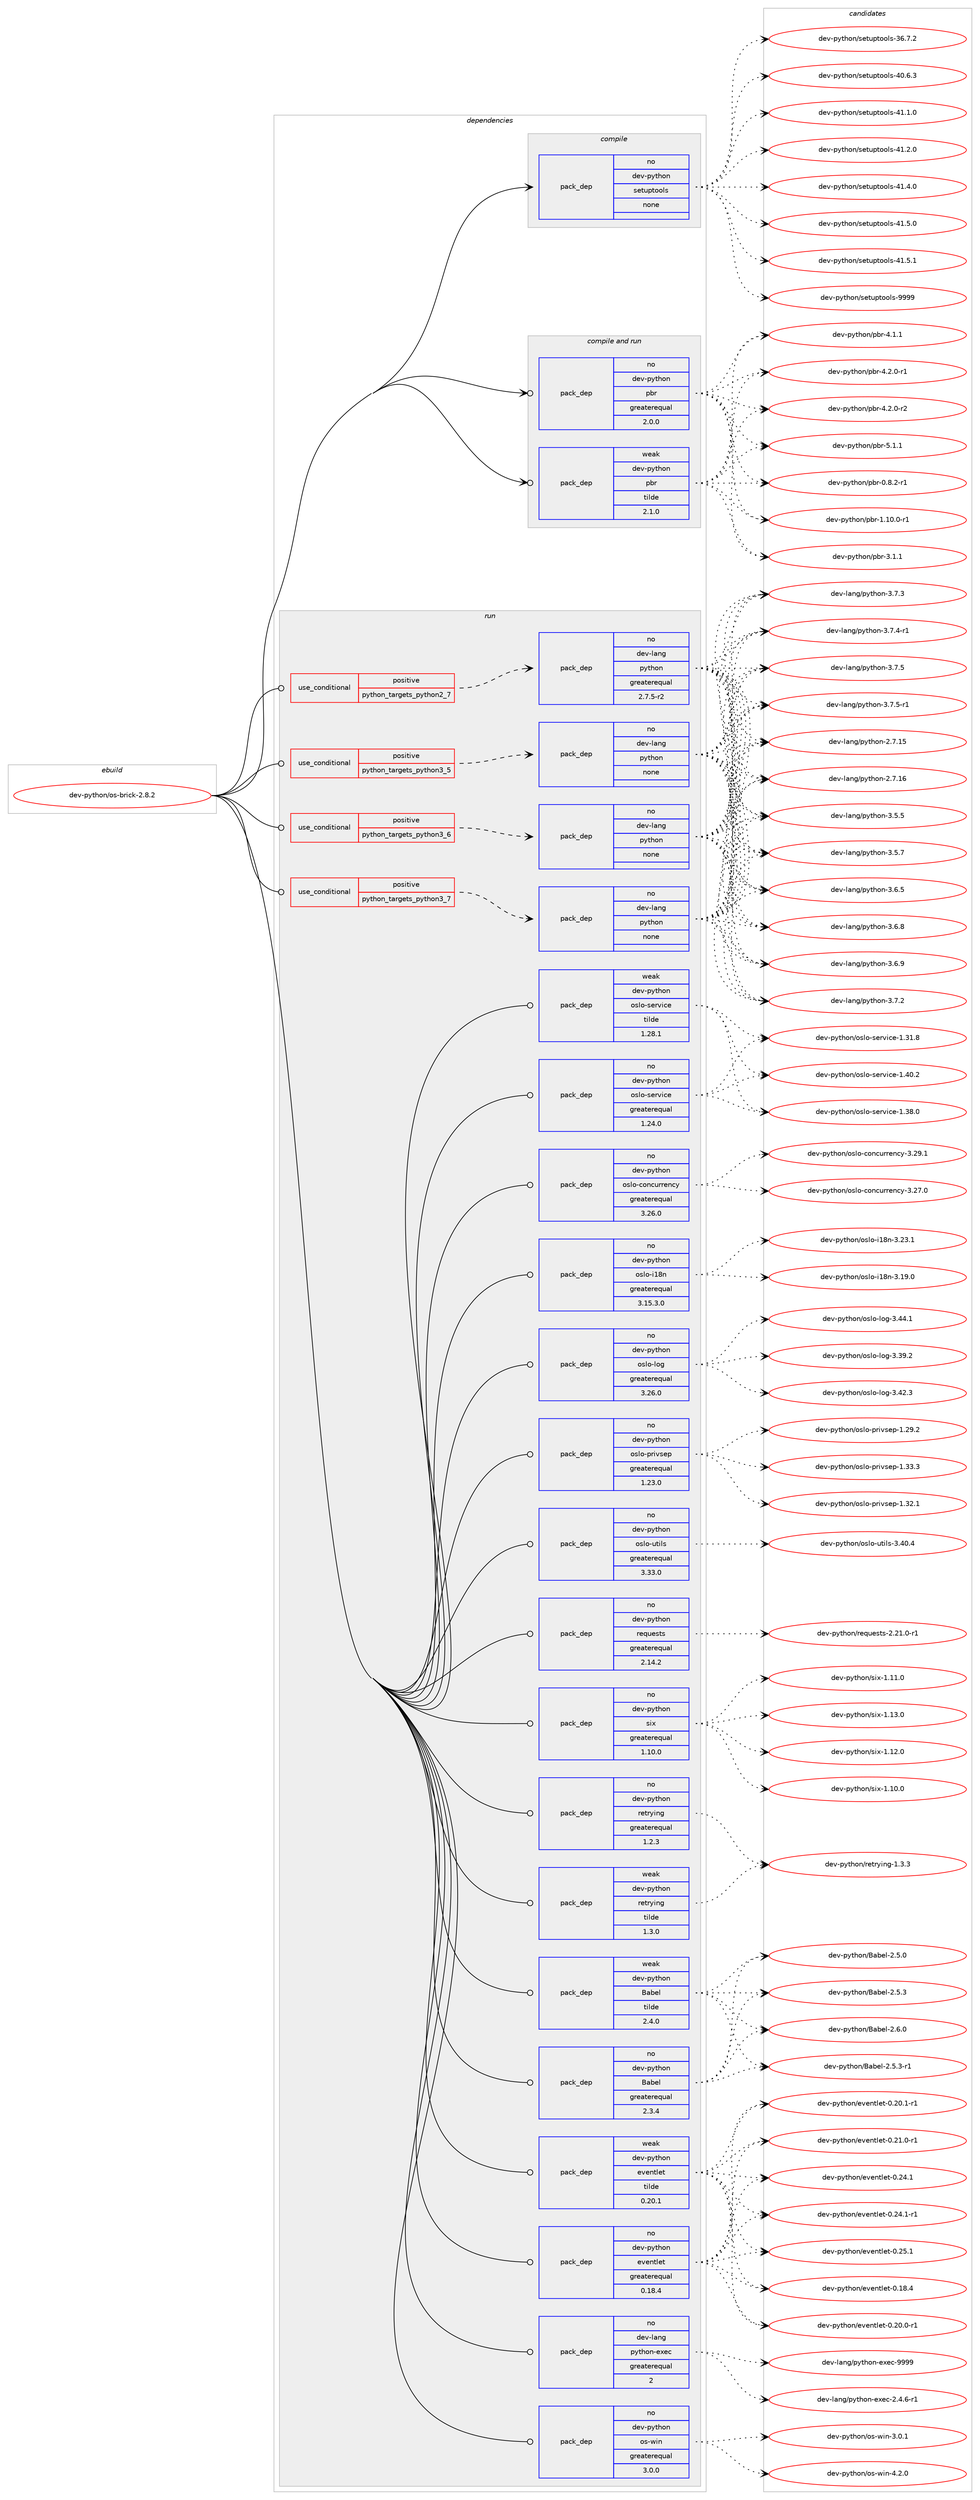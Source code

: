 digraph prolog {

# *************
# Graph options
# *************

newrank=true;
concentrate=true;
compound=true;
graph [rankdir=LR,fontname=Helvetica,fontsize=10,ranksep=1.5];#, ranksep=2.5, nodesep=0.2];
edge  [arrowhead=vee];
node  [fontname=Helvetica,fontsize=10];

# **********
# The ebuild
# **********

subgraph cluster_leftcol {
color=gray;
rank=same;
label=<<i>ebuild</i>>;
id [label="dev-python/os-brick-2.8.2", color=red, width=4, href="../dev-python/os-brick-2.8.2.svg"];
}

# ****************
# The dependencies
# ****************

subgraph cluster_midcol {
color=gray;
label=<<i>dependencies</i>>;
subgraph cluster_compile {
fillcolor="#eeeeee";
style=filled;
label=<<i>compile</i>>;
subgraph pack462717 {
dependency618141 [label=<<TABLE BORDER="0" CELLBORDER="1" CELLSPACING="0" CELLPADDING="4" WIDTH="220"><TR><TD ROWSPAN="6" CELLPADDING="30">pack_dep</TD></TR><TR><TD WIDTH="110">no</TD></TR><TR><TD>dev-python</TD></TR><TR><TD>setuptools</TD></TR><TR><TD>none</TD></TR><TR><TD></TD></TR></TABLE>>, shape=none, color=blue];
}
id:e -> dependency618141:w [weight=20,style="solid",arrowhead="vee"];
}
subgraph cluster_compileandrun {
fillcolor="#eeeeee";
style=filled;
label=<<i>compile and run</i>>;
subgraph pack462718 {
dependency618142 [label=<<TABLE BORDER="0" CELLBORDER="1" CELLSPACING="0" CELLPADDING="4" WIDTH="220"><TR><TD ROWSPAN="6" CELLPADDING="30">pack_dep</TD></TR><TR><TD WIDTH="110">no</TD></TR><TR><TD>dev-python</TD></TR><TR><TD>pbr</TD></TR><TR><TD>greaterequal</TD></TR><TR><TD>2.0.0</TD></TR></TABLE>>, shape=none, color=blue];
}
id:e -> dependency618142:w [weight=20,style="solid",arrowhead="odotvee"];
subgraph pack462719 {
dependency618143 [label=<<TABLE BORDER="0" CELLBORDER="1" CELLSPACING="0" CELLPADDING="4" WIDTH="220"><TR><TD ROWSPAN="6" CELLPADDING="30">pack_dep</TD></TR><TR><TD WIDTH="110">weak</TD></TR><TR><TD>dev-python</TD></TR><TR><TD>pbr</TD></TR><TR><TD>tilde</TD></TR><TR><TD>2.1.0</TD></TR></TABLE>>, shape=none, color=blue];
}
id:e -> dependency618143:w [weight=20,style="solid",arrowhead="odotvee"];
}
subgraph cluster_run {
fillcolor="#eeeeee";
style=filled;
label=<<i>run</i>>;
subgraph cond143616 {
dependency618144 [label=<<TABLE BORDER="0" CELLBORDER="1" CELLSPACING="0" CELLPADDING="4"><TR><TD ROWSPAN="3" CELLPADDING="10">use_conditional</TD></TR><TR><TD>positive</TD></TR><TR><TD>python_targets_python2_7</TD></TR></TABLE>>, shape=none, color=red];
subgraph pack462720 {
dependency618145 [label=<<TABLE BORDER="0" CELLBORDER="1" CELLSPACING="0" CELLPADDING="4" WIDTH="220"><TR><TD ROWSPAN="6" CELLPADDING="30">pack_dep</TD></TR><TR><TD WIDTH="110">no</TD></TR><TR><TD>dev-lang</TD></TR><TR><TD>python</TD></TR><TR><TD>greaterequal</TD></TR><TR><TD>2.7.5-r2</TD></TR></TABLE>>, shape=none, color=blue];
}
dependency618144:e -> dependency618145:w [weight=20,style="dashed",arrowhead="vee"];
}
id:e -> dependency618144:w [weight=20,style="solid",arrowhead="odot"];
subgraph cond143617 {
dependency618146 [label=<<TABLE BORDER="0" CELLBORDER="1" CELLSPACING="0" CELLPADDING="4"><TR><TD ROWSPAN="3" CELLPADDING="10">use_conditional</TD></TR><TR><TD>positive</TD></TR><TR><TD>python_targets_python3_5</TD></TR></TABLE>>, shape=none, color=red];
subgraph pack462721 {
dependency618147 [label=<<TABLE BORDER="0" CELLBORDER="1" CELLSPACING="0" CELLPADDING="4" WIDTH="220"><TR><TD ROWSPAN="6" CELLPADDING="30">pack_dep</TD></TR><TR><TD WIDTH="110">no</TD></TR><TR><TD>dev-lang</TD></TR><TR><TD>python</TD></TR><TR><TD>none</TD></TR><TR><TD></TD></TR></TABLE>>, shape=none, color=blue];
}
dependency618146:e -> dependency618147:w [weight=20,style="dashed",arrowhead="vee"];
}
id:e -> dependency618146:w [weight=20,style="solid",arrowhead="odot"];
subgraph cond143618 {
dependency618148 [label=<<TABLE BORDER="0" CELLBORDER="1" CELLSPACING="0" CELLPADDING="4"><TR><TD ROWSPAN="3" CELLPADDING="10">use_conditional</TD></TR><TR><TD>positive</TD></TR><TR><TD>python_targets_python3_6</TD></TR></TABLE>>, shape=none, color=red];
subgraph pack462722 {
dependency618149 [label=<<TABLE BORDER="0" CELLBORDER="1" CELLSPACING="0" CELLPADDING="4" WIDTH="220"><TR><TD ROWSPAN="6" CELLPADDING="30">pack_dep</TD></TR><TR><TD WIDTH="110">no</TD></TR><TR><TD>dev-lang</TD></TR><TR><TD>python</TD></TR><TR><TD>none</TD></TR><TR><TD></TD></TR></TABLE>>, shape=none, color=blue];
}
dependency618148:e -> dependency618149:w [weight=20,style="dashed",arrowhead="vee"];
}
id:e -> dependency618148:w [weight=20,style="solid",arrowhead="odot"];
subgraph cond143619 {
dependency618150 [label=<<TABLE BORDER="0" CELLBORDER="1" CELLSPACING="0" CELLPADDING="4"><TR><TD ROWSPAN="3" CELLPADDING="10">use_conditional</TD></TR><TR><TD>positive</TD></TR><TR><TD>python_targets_python3_7</TD></TR></TABLE>>, shape=none, color=red];
subgraph pack462723 {
dependency618151 [label=<<TABLE BORDER="0" CELLBORDER="1" CELLSPACING="0" CELLPADDING="4" WIDTH="220"><TR><TD ROWSPAN="6" CELLPADDING="30">pack_dep</TD></TR><TR><TD WIDTH="110">no</TD></TR><TR><TD>dev-lang</TD></TR><TR><TD>python</TD></TR><TR><TD>none</TD></TR><TR><TD></TD></TR></TABLE>>, shape=none, color=blue];
}
dependency618150:e -> dependency618151:w [weight=20,style="dashed",arrowhead="vee"];
}
id:e -> dependency618150:w [weight=20,style="solid",arrowhead="odot"];
subgraph pack462724 {
dependency618152 [label=<<TABLE BORDER="0" CELLBORDER="1" CELLSPACING="0" CELLPADDING="4" WIDTH="220"><TR><TD ROWSPAN="6" CELLPADDING="30">pack_dep</TD></TR><TR><TD WIDTH="110">no</TD></TR><TR><TD>dev-lang</TD></TR><TR><TD>python-exec</TD></TR><TR><TD>greaterequal</TD></TR><TR><TD>2</TD></TR></TABLE>>, shape=none, color=blue];
}
id:e -> dependency618152:w [weight=20,style="solid",arrowhead="odot"];
subgraph pack462725 {
dependency618153 [label=<<TABLE BORDER="0" CELLBORDER="1" CELLSPACING="0" CELLPADDING="4" WIDTH="220"><TR><TD ROWSPAN="6" CELLPADDING="30">pack_dep</TD></TR><TR><TD WIDTH="110">no</TD></TR><TR><TD>dev-python</TD></TR><TR><TD>Babel</TD></TR><TR><TD>greaterequal</TD></TR><TR><TD>2.3.4</TD></TR></TABLE>>, shape=none, color=blue];
}
id:e -> dependency618153:w [weight=20,style="solid",arrowhead="odot"];
subgraph pack462726 {
dependency618154 [label=<<TABLE BORDER="0" CELLBORDER="1" CELLSPACING="0" CELLPADDING="4" WIDTH="220"><TR><TD ROWSPAN="6" CELLPADDING="30">pack_dep</TD></TR><TR><TD WIDTH="110">no</TD></TR><TR><TD>dev-python</TD></TR><TR><TD>eventlet</TD></TR><TR><TD>greaterequal</TD></TR><TR><TD>0.18.4</TD></TR></TABLE>>, shape=none, color=blue];
}
id:e -> dependency618154:w [weight=20,style="solid",arrowhead="odot"];
subgraph pack462727 {
dependency618155 [label=<<TABLE BORDER="0" CELLBORDER="1" CELLSPACING="0" CELLPADDING="4" WIDTH="220"><TR><TD ROWSPAN="6" CELLPADDING="30">pack_dep</TD></TR><TR><TD WIDTH="110">no</TD></TR><TR><TD>dev-python</TD></TR><TR><TD>os-win</TD></TR><TR><TD>greaterequal</TD></TR><TR><TD>3.0.0</TD></TR></TABLE>>, shape=none, color=blue];
}
id:e -> dependency618155:w [weight=20,style="solid",arrowhead="odot"];
subgraph pack462728 {
dependency618156 [label=<<TABLE BORDER="0" CELLBORDER="1" CELLSPACING="0" CELLPADDING="4" WIDTH="220"><TR><TD ROWSPAN="6" CELLPADDING="30">pack_dep</TD></TR><TR><TD WIDTH="110">no</TD></TR><TR><TD>dev-python</TD></TR><TR><TD>oslo-concurrency</TD></TR><TR><TD>greaterequal</TD></TR><TR><TD>3.26.0</TD></TR></TABLE>>, shape=none, color=blue];
}
id:e -> dependency618156:w [weight=20,style="solid",arrowhead="odot"];
subgraph pack462729 {
dependency618157 [label=<<TABLE BORDER="0" CELLBORDER="1" CELLSPACING="0" CELLPADDING="4" WIDTH="220"><TR><TD ROWSPAN="6" CELLPADDING="30">pack_dep</TD></TR><TR><TD WIDTH="110">no</TD></TR><TR><TD>dev-python</TD></TR><TR><TD>oslo-i18n</TD></TR><TR><TD>greaterequal</TD></TR><TR><TD>3.15.3.0</TD></TR></TABLE>>, shape=none, color=blue];
}
id:e -> dependency618157:w [weight=20,style="solid",arrowhead="odot"];
subgraph pack462730 {
dependency618158 [label=<<TABLE BORDER="0" CELLBORDER="1" CELLSPACING="0" CELLPADDING="4" WIDTH="220"><TR><TD ROWSPAN="6" CELLPADDING="30">pack_dep</TD></TR><TR><TD WIDTH="110">no</TD></TR><TR><TD>dev-python</TD></TR><TR><TD>oslo-log</TD></TR><TR><TD>greaterequal</TD></TR><TR><TD>3.26.0</TD></TR></TABLE>>, shape=none, color=blue];
}
id:e -> dependency618158:w [weight=20,style="solid",arrowhead="odot"];
subgraph pack462731 {
dependency618159 [label=<<TABLE BORDER="0" CELLBORDER="1" CELLSPACING="0" CELLPADDING="4" WIDTH="220"><TR><TD ROWSPAN="6" CELLPADDING="30">pack_dep</TD></TR><TR><TD WIDTH="110">no</TD></TR><TR><TD>dev-python</TD></TR><TR><TD>oslo-privsep</TD></TR><TR><TD>greaterequal</TD></TR><TR><TD>1.23.0</TD></TR></TABLE>>, shape=none, color=blue];
}
id:e -> dependency618159:w [weight=20,style="solid",arrowhead="odot"];
subgraph pack462732 {
dependency618160 [label=<<TABLE BORDER="0" CELLBORDER="1" CELLSPACING="0" CELLPADDING="4" WIDTH="220"><TR><TD ROWSPAN="6" CELLPADDING="30">pack_dep</TD></TR><TR><TD WIDTH="110">no</TD></TR><TR><TD>dev-python</TD></TR><TR><TD>oslo-service</TD></TR><TR><TD>greaterequal</TD></TR><TR><TD>1.24.0</TD></TR></TABLE>>, shape=none, color=blue];
}
id:e -> dependency618160:w [weight=20,style="solid",arrowhead="odot"];
subgraph pack462733 {
dependency618161 [label=<<TABLE BORDER="0" CELLBORDER="1" CELLSPACING="0" CELLPADDING="4" WIDTH="220"><TR><TD ROWSPAN="6" CELLPADDING="30">pack_dep</TD></TR><TR><TD WIDTH="110">no</TD></TR><TR><TD>dev-python</TD></TR><TR><TD>oslo-utils</TD></TR><TR><TD>greaterequal</TD></TR><TR><TD>3.33.0</TD></TR></TABLE>>, shape=none, color=blue];
}
id:e -> dependency618161:w [weight=20,style="solid",arrowhead="odot"];
subgraph pack462734 {
dependency618162 [label=<<TABLE BORDER="0" CELLBORDER="1" CELLSPACING="0" CELLPADDING="4" WIDTH="220"><TR><TD ROWSPAN="6" CELLPADDING="30">pack_dep</TD></TR><TR><TD WIDTH="110">no</TD></TR><TR><TD>dev-python</TD></TR><TR><TD>requests</TD></TR><TR><TD>greaterequal</TD></TR><TR><TD>2.14.2</TD></TR></TABLE>>, shape=none, color=blue];
}
id:e -> dependency618162:w [weight=20,style="solid",arrowhead="odot"];
subgraph pack462735 {
dependency618163 [label=<<TABLE BORDER="0" CELLBORDER="1" CELLSPACING="0" CELLPADDING="4" WIDTH="220"><TR><TD ROWSPAN="6" CELLPADDING="30">pack_dep</TD></TR><TR><TD WIDTH="110">no</TD></TR><TR><TD>dev-python</TD></TR><TR><TD>retrying</TD></TR><TR><TD>greaterequal</TD></TR><TR><TD>1.2.3</TD></TR></TABLE>>, shape=none, color=blue];
}
id:e -> dependency618163:w [weight=20,style="solid",arrowhead="odot"];
subgraph pack462736 {
dependency618164 [label=<<TABLE BORDER="0" CELLBORDER="1" CELLSPACING="0" CELLPADDING="4" WIDTH="220"><TR><TD ROWSPAN="6" CELLPADDING="30">pack_dep</TD></TR><TR><TD WIDTH="110">no</TD></TR><TR><TD>dev-python</TD></TR><TR><TD>six</TD></TR><TR><TD>greaterequal</TD></TR><TR><TD>1.10.0</TD></TR></TABLE>>, shape=none, color=blue];
}
id:e -> dependency618164:w [weight=20,style="solid",arrowhead="odot"];
subgraph pack462737 {
dependency618165 [label=<<TABLE BORDER="0" CELLBORDER="1" CELLSPACING="0" CELLPADDING="4" WIDTH="220"><TR><TD ROWSPAN="6" CELLPADDING="30">pack_dep</TD></TR><TR><TD WIDTH="110">weak</TD></TR><TR><TD>dev-python</TD></TR><TR><TD>Babel</TD></TR><TR><TD>tilde</TD></TR><TR><TD>2.4.0</TD></TR></TABLE>>, shape=none, color=blue];
}
id:e -> dependency618165:w [weight=20,style="solid",arrowhead="odot"];
subgraph pack462738 {
dependency618166 [label=<<TABLE BORDER="0" CELLBORDER="1" CELLSPACING="0" CELLPADDING="4" WIDTH="220"><TR><TD ROWSPAN="6" CELLPADDING="30">pack_dep</TD></TR><TR><TD WIDTH="110">weak</TD></TR><TR><TD>dev-python</TD></TR><TR><TD>eventlet</TD></TR><TR><TD>tilde</TD></TR><TR><TD>0.20.1</TD></TR></TABLE>>, shape=none, color=blue];
}
id:e -> dependency618166:w [weight=20,style="solid",arrowhead="odot"];
subgraph pack462739 {
dependency618167 [label=<<TABLE BORDER="0" CELLBORDER="1" CELLSPACING="0" CELLPADDING="4" WIDTH="220"><TR><TD ROWSPAN="6" CELLPADDING="30">pack_dep</TD></TR><TR><TD WIDTH="110">weak</TD></TR><TR><TD>dev-python</TD></TR><TR><TD>oslo-service</TD></TR><TR><TD>tilde</TD></TR><TR><TD>1.28.1</TD></TR></TABLE>>, shape=none, color=blue];
}
id:e -> dependency618167:w [weight=20,style="solid",arrowhead="odot"];
subgraph pack462740 {
dependency618168 [label=<<TABLE BORDER="0" CELLBORDER="1" CELLSPACING="0" CELLPADDING="4" WIDTH="220"><TR><TD ROWSPAN="6" CELLPADDING="30">pack_dep</TD></TR><TR><TD WIDTH="110">weak</TD></TR><TR><TD>dev-python</TD></TR><TR><TD>retrying</TD></TR><TR><TD>tilde</TD></TR><TR><TD>1.3.0</TD></TR></TABLE>>, shape=none, color=blue];
}
id:e -> dependency618168:w [weight=20,style="solid",arrowhead="odot"];
}
}

# **************
# The candidates
# **************

subgraph cluster_choices {
rank=same;
color=gray;
label=<<i>candidates</i>>;

subgraph choice462717 {
color=black;
nodesep=1;
choice100101118451121211161041111104711510111611711211611111110811545515446554650 [label="dev-python/setuptools-36.7.2", color=red, width=4,href="../dev-python/setuptools-36.7.2.svg"];
choice100101118451121211161041111104711510111611711211611111110811545524846544651 [label="dev-python/setuptools-40.6.3", color=red, width=4,href="../dev-python/setuptools-40.6.3.svg"];
choice100101118451121211161041111104711510111611711211611111110811545524946494648 [label="dev-python/setuptools-41.1.0", color=red, width=4,href="../dev-python/setuptools-41.1.0.svg"];
choice100101118451121211161041111104711510111611711211611111110811545524946504648 [label="dev-python/setuptools-41.2.0", color=red, width=4,href="../dev-python/setuptools-41.2.0.svg"];
choice100101118451121211161041111104711510111611711211611111110811545524946524648 [label="dev-python/setuptools-41.4.0", color=red, width=4,href="../dev-python/setuptools-41.4.0.svg"];
choice100101118451121211161041111104711510111611711211611111110811545524946534648 [label="dev-python/setuptools-41.5.0", color=red, width=4,href="../dev-python/setuptools-41.5.0.svg"];
choice100101118451121211161041111104711510111611711211611111110811545524946534649 [label="dev-python/setuptools-41.5.1", color=red, width=4,href="../dev-python/setuptools-41.5.1.svg"];
choice10010111845112121116104111110471151011161171121161111111081154557575757 [label="dev-python/setuptools-9999", color=red, width=4,href="../dev-python/setuptools-9999.svg"];
dependency618141:e -> choice100101118451121211161041111104711510111611711211611111110811545515446554650:w [style=dotted,weight="100"];
dependency618141:e -> choice100101118451121211161041111104711510111611711211611111110811545524846544651:w [style=dotted,weight="100"];
dependency618141:e -> choice100101118451121211161041111104711510111611711211611111110811545524946494648:w [style=dotted,weight="100"];
dependency618141:e -> choice100101118451121211161041111104711510111611711211611111110811545524946504648:w [style=dotted,weight="100"];
dependency618141:e -> choice100101118451121211161041111104711510111611711211611111110811545524946524648:w [style=dotted,weight="100"];
dependency618141:e -> choice100101118451121211161041111104711510111611711211611111110811545524946534648:w [style=dotted,weight="100"];
dependency618141:e -> choice100101118451121211161041111104711510111611711211611111110811545524946534649:w [style=dotted,weight="100"];
dependency618141:e -> choice10010111845112121116104111110471151011161171121161111111081154557575757:w [style=dotted,weight="100"];
}
subgraph choice462718 {
color=black;
nodesep=1;
choice1001011184511212111610411111047112981144548465646504511449 [label="dev-python/pbr-0.8.2-r1", color=red, width=4,href="../dev-python/pbr-0.8.2-r1.svg"];
choice100101118451121211161041111104711298114454946494846484511449 [label="dev-python/pbr-1.10.0-r1", color=red, width=4,href="../dev-python/pbr-1.10.0-r1.svg"];
choice100101118451121211161041111104711298114455146494649 [label="dev-python/pbr-3.1.1", color=red, width=4,href="../dev-python/pbr-3.1.1.svg"];
choice100101118451121211161041111104711298114455246494649 [label="dev-python/pbr-4.1.1", color=red, width=4,href="../dev-python/pbr-4.1.1.svg"];
choice1001011184511212111610411111047112981144552465046484511449 [label="dev-python/pbr-4.2.0-r1", color=red, width=4,href="../dev-python/pbr-4.2.0-r1.svg"];
choice1001011184511212111610411111047112981144552465046484511450 [label="dev-python/pbr-4.2.0-r2", color=red, width=4,href="../dev-python/pbr-4.2.0-r2.svg"];
choice100101118451121211161041111104711298114455346494649 [label="dev-python/pbr-5.1.1", color=red, width=4,href="../dev-python/pbr-5.1.1.svg"];
dependency618142:e -> choice1001011184511212111610411111047112981144548465646504511449:w [style=dotted,weight="100"];
dependency618142:e -> choice100101118451121211161041111104711298114454946494846484511449:w [style=dotted,weight="100"];
dependency618142:e -> choice100101118451121211161041111104711298114455146494649:w [style=dotted,weight="100"];
dependency618142:e -> choice100101118451121211161041111104711298114455246494649:w [style=dotted,weight="100"];
dependency618142:e -> choice1001011184511212111610411111047112981144552465046484511449:w [style=dotted,weight="100"];
dependency618142:e -> choice1001011184511212111610411111047112981144552465046484511450:w [style=dotted,weight="100"];
dependency618142:e -> choice100101118451121211161041111104711298114455346494649:w [style=dotted,weight="100"];
}
subgraph choice462719 {
color=black;
nodesep=1;
choice1001011184511212111610411111047112981144548465646504511449 [label="dev-python/pbr-0.8.2-r1", color=red, width=4,href="../dev-python/pbr-0.8.2-r1.svg"];
choice100101118451121211161041111104711298114454946494846484511449 [label="dev-python/pbr-1.10.0-r1", color=red, width=4,href="../dev-python/pbr-1.10.0-r1.svg"];
choice100101118451121211161041111104711298114455146494649 [label="dev-python/pbr-3.1.1", color=red, width=4,href="../dev-python/pbr-3.1.1.svg"];
choice100101118451121211161041111104711298114455246494649 [label="dev-python/pbr-4.1.1", color=red, width=4,href="../dev-python/pbr-4.1.1.svg"];
choice1001011184511212111610411111047112981144552465046484511449 [label="dev-python/pbr-4.2.0-r1", color=red, width=4,href="../dev-python/pbr-4.2.0-r1.svg"];
choice1001011184511212111610411111047112981144552465046484511450 [label="dev-python/pbr-4.2.0-r2", color=red, width=4,href="../dev-python/pbr-4.2.0-r2.svg"];
choice100101118451121211161041111104711298114455346494649 [label="dev-python/pbr-5.1.1", color=red, width=4,href="../dev-python/pbr-5.1.1.svg"];
dependency618143:e -> choice1001011184511212111610411111047112981144548465646504511449:w [style=dotted,weight="100"];
dependency618143:e -> choice100101118451121211161041111104711298114454946494846484511449:w [style=dotted,weight="100"];
dependency618143:e -> choice100101118451121211161041111104711298114455146494649:w [style=dotted,weight="100"];
dependency618143:e -> choice100101118451121211161041111104711298114455246494649:w [style=dotted,weight="100"];
dependency618143:e -> choice1001011184511212111610411111047112981144552465046484511449:w [style=dotted,weight="100"];
dependency618143:e -> choice1001011184511212111610411111047112981144552465046484511450:w [style=dotted,weight="100"];
dependency618143:e -> choice100101118451121211161041111104711298114455346494649:w [style=dotted,weight="100"];
}
subgraph choice462720 {
color=black;
nodesep=1;
choice10010111845108971101034711212111610411111045504655464953 [label="dev-lang/python-2.7.15", color=red, width=4,href="../dev-lang/python-2.7.15.svg"];
choice10010111845108971101034711212111610411111045504655464954 [label="dev-lang/python-2.7.16", color=red, width=4,href="../dev-lang/python-2.7.16.svg"];
choice100101118451089711010347112121116104111110455146534653 [label="dev-lang/python-3.5.5", color=red, width=4,href="../dev-lang/python-3.5.5.svg"];
choice100101118451089711010347112121116104111110455146534655 [label="dev-lang/python-3.5.7", color=red, width=4,href="../dev-lang/python-3.5.7.svg"];
choice100101118451089711010347112121116104111110455146544653 [label="dev-lang/python-3.6.5", color=red, width=4,href="../dev-lang/python-3.6.5.svg"];
choice100101118451089711010347112121116104111110455146544656 [label="dev-lang/python-3.6.8", color=red, width=4,href="../dev-lang/python-3.6.8.svg"];
choice100101118451089711010347112121116104111110455146544657 [label="dev-lang/python-3.6.9", color=red, width=4,href="../dev-lang/python-3.6.9.svg"];
choice100101118451089711010347112121116104111110455146554650 [label="dev-lang/python-3.7.2", color=red, width=4,href="../dev-lang/python-3.7.2.svg"];
choice100101118451089711010347112121116104111110455146554651 [label="dev-lang/python-3.7.3", color=red, width=4,href="../dev-lang/python-3.7.3.svg"];
choice1001011184510897110103471121211161041111104551465546524511449 [label="dev-lang/python-3.7.4-r1", color=red, width=4,href="../dev-lang/python-3.7.4-r1.svg"];
choice100101118451089711010347112121116104111110455146554653 [label="dev-lang/python-3.7.5", color=red, width=4,href="../dev-lang/python-3.7.5.svg"];
choice1001011184510897110103471121211161041111104551465546534511449 [label="dev-lang/python-3.7.5-r1", color=red, width=4,href="../dev-lang/python-3.7.5-r1.svg"];
dependency618145:e -> choice10010111845108971101034711212111610411111045504655464953:w [style=dotted,weight="100"];
dependency618145:e -> choice10010111845108971101034711212111610411111045504655464954:w [style=dotted,weight="100"];
dependency618145:e -> choice100101118451089711010347112121116104111110455146534653:w [style=dotted,weight="100"];
dependency618145:e -> choice100101118451089711010347112121116104111110455146534655:w [style=dotted,weight="100"];
dependency618145:e -> choice100101118451089711010347112121116104111110455146544653:w [style=dotted,weight="100"];
dependency618145:e -> choice100101118451089711010347112121116104111110455146544656:w [style=dotted,weight="100"];
dependency618145:e -> choice100101118451089711010347112121116104111110455146544657:w [style=dotted,weight="100"];
dependency618145:e -> choice100101118451089711010347112121116104111110455146554650:w [style=dotted,weight="100"];
dependency618145:e -> choice100101118451089711010347112121116104111110455146554651:w [style=dotted,weight="100"];
dependency618145:e -> choice1001011184510897110103471121211161041111104551465546524511449:w [style=dotted,weight="100"];
dependency618145:e -> choice100101118451089711010347112121116104111110455146554653:w [style=dotted,weight="100"];
dependency618145:e -> choice1001011184510897110103471121211161041111104551465546534511449:w [style=dotted,weight="100"];
}
subgraph choice462721 {
color=black;
nodesep=1;
choice10010111845108971101034711212111610411111045504655464953 [label="dev-lang/python-2.7.15", color=red, width=4,href="../dev-lang/python-2.7.15.svg"];
choice10010111845108971101034711212111610411111045504655464954 [label="dev-lang/python-2.7.16", color=red, width=4,href="../dev-lang/python-2.7.16.svg"];
choice100101118451089711010347112121116104111110455146534653 [label="dev-lang/python-3.5.5", color=red, width=4,href="../dev-lang/python-3.5.5.svg"];
choice100101118451089711010347112121116104111110455146534655 [label="dev-lang/python-3.5.7", color=red, width=4,href="../dev-lang/python-3.5.7.svg"];
choice100101118451089711010347112121116104111110455146544653 [label="dev-lang/python-3.6.5", color=red, width=4,href="../dev-lang/python-3.6.5.svg"];
choice100101118451089711010347112121116104111110455146544656 [label="dev-lang/python-3.6.8", color=red, width=4,href="../dev-lang/python-3.6.8.svg"];
choice100101118451089711010347112121116104111110455146544657 [label="dev-lang/python-3.6.9", color=red, width=4,href="../dev-lang/python-3.6.9.svg"];
choice100101118451089711010347112121116104111110455146554650 [label="dev-lang/python-3.7.2", color=red, width=4,href="../dev-lang/python-3.7.2.svg"];
choice100101118451089711010347112121116104111110455146554651 [label="dev-lang/python-3.7.3", color=red, width=4,href="../dev-lang/python-3.7.3.svg"];
choice1001011184510897110103471121211161041111104551465546524511449 [label="dev-lang/python-3.7.4-r1", color=red, width=4,href="../dev-lang/python-3.7.4-r1.svg"];
choice100101118451089711010347112121116104111110455146554653 [label="dev-lang/python-3.7.5", color=red, width=4,href="../dev-lang/python-3.7.5.svg"];
choice1001011184510897110103471121211161041111104551465546534511449 [label="dev-lang/python-3.7.5-r1", color=red, width=4,href="../dev-lang/python-3.7.5-r1.svg"];
dependency618147:e -> choice10010111845108971101034711212111610411111045504655464953:w [style=dotted,weight="100"];
dependency618147:e -> choice10010111845108971101034711212111610411111045504655464954:w [style=dotted,weight="100"];
dependency618147:e -> choice100101118451089711010347112121116104111110455146534653:w [style=dotted,weight="100"];
dependency618147:e -> choice100101118451089711010347112121116104111110455146534655:w [style=dotted,weight="100"];
dependency618147:e -> choice100101118451089711010347112121116104111110455146544653:w [style=dotted,weight="100"];
dependency618147:e -> choice100101118451089711010347112121116104111110455146544656:w [style=dotted,weight="100"];
dependency618147:e -> choice100101118451089711010347112121116104111110455146544657:w [style=dotted,weight="100"];
dependency618147:e -> choice100101118451089711010347112121116104111110455146554650:w [style=dotted,weight="100"];
dependency618147:e -> choice100101118451089711010347112121116104111110455146554651:w [style=dotted,weight="100"];
dependency618147:e -> choice1001011184510897110103471121211161041111104551465546524511449:w [style=dotted,weight="100"];
dependency618147:e -> choice100101118451089711010347112121116104111110455146554653:w [style=dotted,weight="100"];
dependency618147:e -> choice1001011184510897110103471121211161041111104551465546534511449:w [style=dotted,weight="100"];
}
subgraph choice462722 {
color=black;
nodesep=1;
choice10010111845108971101034711212111610411111045504655464953 [label="dev-lang/python-2.7.15", color=red, width=4,href="../dev-lang/python-2.7.15.svg"];
choice10010111845108971101034711212111610411111045504655464954 [label="dev-lang/python-2.7.16", color=red, width=4,href="../dev-lang/python-2.7.16.svg"];
choice100101118451089711010347112121116104111110455146534653 [label="dev-lang/python-3.5.5", color=red, width=4,href="../dev-lang/python-3.5.5.svg"];
choice100101118451089711010347112121116104111110455146534655 [label="dev-lang/python-3.5.7", color=red, width=4,href="../dev-lang/python-3.5.7.svg"];
choice100101118451089711010347112121116104111110455146544653 [label="dev-lang/python-3.6.5", color=red, width=4,href="../dev-lang/python-3.6.5.svg"];
choice100101118451089711010347112121116104111110455146544656 [label="dev-lang/python-3.6.8", color=red, width=4,href="../dev-lang/python-3.6.8.svg"];
choice100101118451089711010347112121116104111110455146544657 [label="dev-lang/python-3.6.9", color=red, width=4,href="../dev-lang/python-3.6.9.svg"];
choice100101118451089711010347112121116104111110455146554650 [label="dev-lang/python-3.7.2", color=red, width=4,href="../dev-lang/python-3.7.2.svg"];
choice100101118451089711010347112121116104111110455146554651 [label="dev-lang/python-3.7.3", color=red, width=4,href="../dev-lang/python-3.7.3.svg"];
choice1001011184510897110103471121211161041111104551465546524511449 [label="dev-lang/python-3.7.4-r1", color=red, width=4,href="../dev-lang/python-3.7.4-r1.svg"];
choice100101118451089711010347112121116104111110455146554653 [label="dev-lang/python-3.7.5", color=red, width=4,href="../dev-lang/python-3.7.5.svg"];
choice1001011184510897110103471121211161041111104551465546534511449 [label="dev-lang/python-3.7.5-r1", color=red, width=4,href="../dev-lang/python-3.7.5-r1.svg"];
dependency618149:e -> choice10010111845108971101034711212111610411111045504655464953:w [style=dotted,weight="100"];
dependency618149:e -> choice10010111845108971101034711212111610411111045504655464954:w [style=dotted,weight="100"];
dependency618149:e -> choice100101118451089711010347112121116104111110455146534653:w [style=dotted,weight="100"];
dependency618149:e -> choice100101118451089711010347112121116104111110455146534655:w [style=dotted,weight="100"];
dependency618149:e -> choice100101118451089711010347112121116104111110455146544653:w [style=dotted,weight="100"];
dependency618149:e -> choice100101118451089711010347112121116104111110455146544656:w [style=dotted,weight="100"];
dependency618149:e -> choice100101118451089711010347112121116104111110455146544657:w [style=dotted,weight="100"];
dependency618149:e -> choice100101118451089711010347112121116104111110455146554650:w [style=dotted,weight="100"];
dependency618149:e -> choice100101118451089711010347112121116104111110455146554651:w [style=dotted,weight="100"];
dependency618149:e -> choice1001011184510897110103471121211161041111104551465546524511449:w [style=dotted,weight="100"];
dependency618149:e -> choice100101118451089711010347112121116104111110455146554653:w [style=dotted,weight="100"];
dependency618149:e -> choice1001011184510897110103471121211161041111104551465546534511449:w [style=dotted,weight="100"];
}
subgraph choice462723 {
color=black;
nodesep=1;
choice10010111845108971101034711212111610411111045504655464953 [label="dev-lang/python-2.7.15", color=red, width=4,href="../dev-lang/python-2.7.15.svg"];
choice10010111845108971101034711212111610411111045504655464954 [label="dev-lang/python-2.7.16", color=red, width=4,href="../dev-lang/python-2.7.16.svg"];
choice100101118451089711010347112121116104111110455146534653 [label="dev-lang/python-3.5.5", color=red, width=4,href="../dev-lang/python-3.5.5.svg"];
choice100101118451089711010347112121116104111110455146534655 [label="dev-lang/python-3.5.7", color=red, width=4,href="../dev-lang/python-3.5.7.svg"];
choice100101118451089711010347112121116104111110455146544653 [label="dev-lang/python-3.6.5", color=red, width=4,href="../dev-lang/python-3.6.5.svg"];
choice100101118451089711010347112121116104111110455146544656 [label="dev-lang/python-3.6.8", color=red, width=4,href="../dev-lang/python-3.6.8.svg"];
choice100101118451089711010347112121116104111110455146544657 [label="dev-lang/python-3.6.9", color=red, width=4,href="../dev-lang/python-3.6.9.svg"];
choice100101118451089711010347112121116104111110455146554650 [label="dev-lang/python-3.7.2", color=red, width=4,href="../dev-lang/python-3.7.2.svg"];
choice100101118451089711010347112121116104111110455146554651 [label="dev-lang/python-3.7.3", color=red, width=4,href="../dev-lang/python-3.7.3.svg"];
choice1001011184510897110103471121211161041111104551465546524511449 [label="dev-lang/python-3.7.4-r1", color=red, width=4,href="../dev-lang/python-3.7.4-r1.svg"];
choice100101118451089711010347112121116104111110455146554653 [label="dev-lang/python-3.7.5", color=red, width=4,href="../dev-lang/python-3.7.5.svg"];
choice1001011184510897110103471121211161041111104551465546534511449 [label="dev-lang/python-3.7.5-r1", color=red, width=4,href="../dev-lang/python-3.7.5-r1.svg"];
dependency618151:e -> choice10010111845108971101034711212111610411111045504655464953:w [style=dotted,weight="100"];
dependency618151:e -> choice10010111845108971101034711212111610411111045504655464954:w [style=dotted,weight="100"];
dependency618151:e -> choice100101118451089711010347112121116104111110455146534653:w [style=dotted,weight="100"];
dependency618151:e -> choice100101118451089711010347112121116104111110455146534655:w [style=dotted,weight="100"];
dependency618151:e -> choice100101118451089711010347112121116104111110455146544653:w [style=dotted,weight="100"];
dependency618151:e -> choice100101118451089711010347112121116104111110455146544656:w [style=dotted,weight="100"];
dependency618151:e -> choice100101118451089711010347112121116104111110455146544657:w [style=dotted,weight="100"];
dependency618151:e -> choice100101118451089711010347112121116104111110455146554650:w [style=dotted,weight="100"];
dependency618151:e -> choice100101118451089711010347112121116104111110455146554651:w [style=dotted,weight="100"];
dependency618151:e -> choice1001011184510897110103471121211161041111104551465546524511449:w [style=dotted,weight="100"];
dependency618151:e -> choice100101118451089711010347112121116104111110455146554653:w [style=dotted,weight="100"];
dependency618151:e -> choice1001011184510897110103471121211161041111104551465546534511449:w [style=dotted,weight="100"];
}
subgraph choice462724 {
color=black;
nodesep=1;
choice10010111845108971101034711212111610411111045101120101994550465246544511449 [label="dev-lang/python-exec-2.4.6-r1", color=red, width=4,href="../dev-lang/python-exec-2.4.6-r1.svg"];
choice10010111845108971101034711212111610411111045101120101994557575757 [label="dev-lang/python-exec-9999", color=red, width=4,href="../dev-lang/python-exec-9999.svg"];
dependency618152:e -> choice10010111845108971101034711212111610411111045101120101994550465246544511449:w [style=dotted,weight="100"];
dependency618152:e -> choice10010111845108971101034711212111610411111045101120101994557575757:w [style=dotted,weight="100"];
}
subgraph choice462725 {
color=black;
nodesep=1;
choice1001011184511212111610411111047669798101108455046534648 [label="dev-python/Babel-2.5.0", color=red, width=4,href="../dev-python/Babel-2.5.0.svg"];
choice1001011184511212111610411111047669798101108455046534651 [label="dev-python/Babel-2.5.3", color=red, width=4,href="../dev-python/Babel-2.5.3.svg"];
choice10010111845112121116104111110476697981011084550465346514511449 [label="dev-python/Babel-2.5.3-r1", color=red, width=4,href="../dev-python/Babel-2.5.3-r1.svg"];
choice1001011184511212111610411111047669798101108455046544648 [label="dev-python/Babel-2.6.0", color=red, width=4,href="../dev-python/Babel-2.6.0.svg"];
dependency618153:e -> choice1001011184511212111610411111047669798101108455046534648:w [style=dotted,weight="100"];
dependency618153:e -> choice1001011184511212111610411111047669798101108455046534651:w [style=dotted,weight="100"];
dependency618153:e -> choice10010111845112121116104111110476697981011084550465346514511449:w [style=dotted,weight="100"];
dependency618153:e -> choice1001011184511212111610411111047669798101108455046544648:w [style=dotted,weight="100"];
}
subgraph choice462726 {
color=black;
nodesep=1;
choice100101118451121211161041111104710111810111011610810111645484649564652 [label="dev-python/eventlet-0.18.4", color=red, width=4,href="../dev-python/eventlet-0.18.4.svg"];
choice1001011184511212111610411111047101118101110116108101116454846504846484511449 [label="dev-python/eventlet-0.20.0-r1", color=red, width=4,href="../dev-python/eventlet-0.20.0-r1.svg"];
choice1001011184511212111610411111047101118101110116108101116454846504846494511449 [label="dev-python/eventlet-0.20.1-r1", color=red, width=4,href="../dev-python/eventlet-0.20.1-r1.svg"];
choice1001011184511212111610411111047101118101110116108101116454846504946484511449 [label="dev-python/eventlet-0.21.0-r1", color=red, width=4,href="../dev-python/eventlet-0.21.0-r1.svg"];
choice100101118451121211161041111104710111810111011610810111645484650524649 [label="dev-python/eventlet-0.24.1", color=red, width=4,href="../dev-python/eventlet-0.24.1.svg"];
choice1001011184511212111610411111047101118101110116108101116454846505246494511449 [label="dev-python/eventlet-0.24.1-r1", color=red, width=4,href="../dev-python/eventlet-0.24.1-r1.svg"];
choice100101118451121211161041111104710111810111011610810111645484650534649 [label="dev-python/eventlet-0.25.1", color=red, width=4,href="../dev-python/eventlet-0.25.1.svg"];
dependency618154:e -> choice100101118451121211161041111104710111810111011610810111645484649564652:w [style=dotted,weight="100"];
dependency618154:e -> choice1001011184511212111610411111047101118101110116108101116454846504846484511449:w [style=dotted,weight="100"];
dependency618154:e -> choice1001011184511212111610411111047101118101110116108101116454846504846494511449:w [style=dotted,weight="100"];
dependency618154:e -> choice1001011184511212111610411111047101118101110116108101116454846504946484511449:w [style=dotted,weight="100"];
dependency618154:e -> choice100101118451121211161041111104710111810111011610810111645484650524649:w [style=dotted,weight="100"];
dependency618154:e -> choice1001011184511212111610411111047101118101110116108101116454846505246494511449:w [style=dotted,weight="100"];
dependency618154:e -> choice100101118451121211161041111104710111810111011610810111645484650534649:w [style=dotted,weight="100"];
}
subgraph choice462727 {
color=black;
nodesep=1;
choice100101118451121211161041111104711111545119105110455146484649 [label="dev-python/os-win-3.0.1", color=red, width=4,href="../dev-python/os-win-3.0.1.svg"];
choice100101118451121211161041111104711111545119105110455246504648 [label="dev-python/os-win-4.2.0", color=red, width=4,href="../dev-python/os-win-4.2.0.svg"];
dependency618155:e -> choice100101118451121211161041111104711111545119105110455146484649:w [style=dotted,weight="100"];
dependency618155:e -> choice100101118451121211161041111104711111545119105110455246504648:w [style=dotted,weight="100"];
}
subgraph choice462728 {
color=black;
nodesep=1;
choice10010111845112121116104111110471111151081114599111110991171141141011109912145514650554648 [label="dev-python/oslo-concurrency-3.27.0", color=red, width=4,href="../dev-python/oslo-concurrency-3.27.0.svg"];
choice10010111845112121116104111110471111151081114599111110991171141141011109912145514650574649 [label="dev-python/oslo-concurrency-3.29.1", color=red, width=4,href="../dev-python/oslo-concurrency-3.29.1.svg"];
dependency618156:e -> choice10010111845112121116104111110471111151081114599111110991171141141011109912145514650554648:w [style=dotted,weight="100"];
dependency618156:e -> choice10010111845112121116104111110471111151081114599111110991171141141011109912145514650574649:w [style=dotted,weight="100"];
}
subgraph choice462729 {
color=black;
nodesep=1;
choice100101118451121211161041111104711111510811145105495611045514649574648 [label="dev-python/oslo-i18n-3.19.0", color=red, width=4,href="../dev-python/oslo-i18n-3.19.0.svg"];
choice100101118451121211161041111104711111510811145105495611045514650514649 [label="dev-python/oslo-i18n-3.23.1", color=red, width=4,href="../dev-python/oslo-i18n-3.23.1.svg"];
dependency618157:e -> choice100101118451121211161041111104711111510811145105495611045514649574648:w [style=dotted,weight="100"];
dependency618157:e -> choice100101118451121211161041111104711111510811145105495611045514650514649:w [style=dotted,weight="100"];
}
subgraph choice462730 {
color=black;
nodesep=1;
choice10010111845112121116104111110471111151081114510811110345514651574650 [label="dev-python/oslo-log-3.39.2", color=red, width=4,href="../dev-python/oslo-log-3.39.2.svg"];
choice10010111845112121116104111110471111151081114510811110345514652504651 [label="dev-python/oslo-log-3.42.3", color=red, width=4,href="../dev-python/oslo-log-3.42.3.svg"];
choice10010111845112121116104111110471111151081114510811110345514652524649 [label="dev-python/oslo-log-3.44.1", color=red, width=4,href="../dev-python/oslo-log-3.44.1.svg"];
dependency618158:e -> choice10010111845112121116104111110471111151081114510811110345514651574650:w [style=dotted,weight="100"];
dependency618158:e -> choice10010111845112121116104111110471111151081114510811110345514652504651:w [style=dotted,weight="100"];
dependency618158:e -> choice10010111845112121116104111110471111151081114510811110345514652524649:w [style=dotted,weight="100"];
}
subgraph choice462731 {
color=black;
nodesep=1;
choice10010111845112121116104111110471111151081114511211410511811510111245494650574650 [label="dev-python/oslo-privsep-1.29.2", color=red, width=4,href="../dev-python/oslo-privsep-1.29.2.svg"];
choice10010111845112121116104111110471111151081114511211410511811510111245494651504649 [label="dev-python/oslo-privsep-1.32.1", color=red, width=4,href="../dev-python/oslo-privsep-1.32.1.svg"];
choice10010111845112121116104111110471111151081114511211410511811510111245494651514651 [label="dev-python/oslo-privsep-1.33.3", color=red, width=4,href="../dev-python/oslo-privsep-1.33.3.svg"];
dependency618159:e -> choice10010111845112121116104111110471111151081114511211410511811510111245494650574650:w [style=dotted,weight="100"];
dependency618159:e -> choice10010111845112121116104111110471111151081114511211410511811510111245494651504649:w [style=dotted,weight="100"];
dependency618159:e -> choice10010111845112121116104111110471111151081114511211410511811510111245494651514651:w [style=dotted,weight="100"];
}
subgraph choice462732 {
color=black;
nodesep=1;
choice1001011184511212111610411111047111115108111451151011141181059910145494651494656 [label="dev-python/oslo-service-1.31.8", color=red, width=4,href="../dev-python/oslo-service-1.31.8.svg"];
choice1001011184511212111610411111047111115108111451151011141181059910145494651564648 [label="dev-python/oslo-service-1.38.0", color=red, width=4,href="../dev-python/oslo-service-1.38.0.svg"];
choice1001011184511212111610411111047111115108111451151011141181059910145494652484650 [label="dev-python/oslo-service-1.40.2", color=red, width=4,href="../dev-python/oslo-service-1.40.2.svg"];
dependency618160:e -> choice1001011184511212111610411111047111115108111451151011141181059910145494651494656:w [style=dotted,weight="100"];
dependency618160:e -> choice1001011184511212111610411111047111115108111451151011141181059910145494651564648:w [style=dotted,weight="100"];
dependency618160:e -> choice1001011184511212111610411111047111115108111451151011141181059910145494652484650:w [style=dotted,weight="100"];
}
subgraph choice462733 {
color=black;
nodesep=1;
choice10010111845112121116104111110471111151081114511711610510811545514652484652 [label="dev-python/oslo-utils-3.40.4", color=red, width=4,href="../dev-python/oslo-utils-3.40.4.svg"];
dependency618161:e -> choice10010111845112121116104111110471111151081114511711610510811545514652484652:w [style=dotted,weight="100"];
}
subgraph choice462734 {
color=black;
nodesep=1;
choice1001011184511212111610411111047114101113117101115116115455046504946484511449 [label="dev-python/requests-2.21.0-r1", color=red, width=4,href="../dev-python/requests-2.21.0-r1.svg"];
dependency618162:e -> choice1001011184511212111610411111047114101113117101115116115455046504946484511449:w [style=dotted,weight="100"];
}
subgraph choice462735 {
color=black;
nodesep=1;
choice1001011184511212111610411111047114101116114121105110103454946514651 [label="dev-python/retrying-1.3.3", color=red, width=4,href="../dev-python/retrying-1.3.3.svg"];
dependency618163:e -> choice1001011184511212111610411111047114101116114121105110103454946514651:w [style=dotted,weight="100"];
}
subgraph choice462736 {
color=black;
nodesep=1;
choice100101118451121211161041111104711510512045494649484648 [label="dev-python/six-1.10.0", color=red, width=4,href="../dev-python/six-1.10.0.svg"];
choice100101118451121211161041111104711510512045494649494648 [label="dev-python/six-1.11.0", color=red, width=4,href="../dev-python/six-1.11.0.svg"];
choice100101118451121211161041111104711510512045494649504648 [label="dev-python/six-1.12.0", color=red, width=4,href="../dev-python/six-1.12.0.svg"];
choice100101118451121211161041111104711510512045494649514648 [label="dev-python/six-1.13.0", color=red, width=4,href="../dev-python/six-1.13.0.svg"];
dependency618164:e -> choice100101118451121211161041111104711510512045494649484648:w [style=dotted,weight="100"];
dependency618164:e -> choice100101118451121211161041111104711510512045494649494648:w [style=dotted,weight="100"];
dependency618164:e -> choice100101118451121211161041111104711510512045494649504648:w [style=dotted,weight="100"];
dependency618164:e -> choice100101118451121211161041111104711510512045494649514648:w [style=dotted,weight="100"];
}
subgraph choice462737 {
color=black;
nodesep=1;
choice1001011184511212111610411111047669798101108455046534648 [label="dev-python/Babel-2.5.0", color=red, width=4,href="../dev-python/Babel-2.5.0.svg"];
choice1001011184511212111610411111047669798101108455046534651 [label="dev-python/Babel-2.5.3", color=red, width=4,href="../dev-python/Babel-2.5.3.svg"];
choice10010111845112121116104111110476697981011084550465346514511449 [label="dev-python/Babel-2.5.3-r1", color=red, width=4,href="../dev-python/Babel-2.5.3-r1.svg"];
choice1001011184511212111610411111047669798101108455046544648 [label="dev-python/Babel-2.6.0", color=red, width=4,href="../dev-python/Babel-2.6.0.svg"];
dependency618165:e -> choice1001011184511212111610411111047669798101108455046534648:w [style=dotted,weight="100"];
dependency618165:e -> choice1001011184511212111610411111047669798101108455046534651:w [style=dotted,weight="100"];
dependency618165:e -> choice10010111845112121116104111110476697981011084550465346514511449:w [style=dotted,weight="100"];
dependency618165:e -> choice1001011184511212111610411111047669798101108455046544648:w [style=dotted,weight="100"];
}
subgraph choice462738 {
color=black;
nodesep=1;
choice100101118451121211161041111104710111810111011610810111645484649564652 [label="dev-python/eventlet-0.18.4", color=red, width=4,href="../dev-python/eventlet-0.18.4.svg"];
choice1001011184511212111610411111047101118101110116108101116454846504846484511449 [label="dev-python/eventlet-0.20.0-r1", color=red, width=4,href="../dev-python/eventlet-0.20.0-r1.svg"];
choice1001011184511212111610411111047101118101110116108101116454846504846494511449 [label="dev-python/eventlet-0.20.1-r1", color=red, width=4,href="../dev-python/eventlet-0.20.1-r1.svg"];
choice1001011184511212111610411111047101118101110116108101116454846504946484511449 [label="dev-python/eventlet-0.21.0-r1", color=red, width=4,href="../dev-python/eventlet-0.21.0-r1.svg"];
choice100101118451121211161041111104710111810111011610810111645484650524649 [label="dev-python/eventlet-0.24.1", color=red, width=4,href="../dev-python/eventlet-0.24.1.svg"];
choice1001011184511212111610411111047101118101110116108101116454846505246494511449 [label="dev-python/eventlet-0.24.1-r1", color=red, width=4,href="../dev-python/eventlet-0.24.1-r1.svg"];
choice100101118451121211161041111104710111810111011610810111645484650534649 [label="dev-python/eventlet-0.25.1", color=red, width=4,href="../dev-python/eventlet-0.25.1.svg"];
dependency618166:e -> choice100101118451121211161041111104710111810111011610810111645484649564652:w [style=dotted,weight="100"];
dependency618166:e -> choice1001011184511212111610411111047101118101110116108101116454846504846484511449:w [style=dotted,weight="100"];
dependency618166:e -> choice1001011184511212111610411111047101118101110116108101116454846504846494511449:w [style=dotted,weight="100"];
dependency618166:e -> choice1001011184511212111610411111047101118101110116108101116454846504946484511449:w [style=dotted,weight="100"];
dependency618166:e -> choice100101118451121211161041111104710111810111011610810111645484650524649:w [style=dotted,weight="100"];
dependency618166:e -> choice1001011184511212111610411111047101118101110116108101116454846505246494511449:w [style=dotted,weight="100"];
dependency618166:e -> choice100101118451121211161041111104710111810111011610810111645484650534649:w [style=dotted,weight="100"];
}
subgraph choice462739 {
color=black;
nodesep=1;
choice1001011184511212111610411111047111115108111451151011141181059910145494651494656 [label="dev-python/oslo-service-1.31.8", color=red, width=4,href="../dev-python/oslo-service-1.31.8.svg"];
choice1001011184511212111610411111047111115108111451151011141181059910145494651564648 [label="dev-python/oslo-service-1.38.0", color=red, width=4,href="../dev-python/oslo-service-1.38.0.svg"];
choice1001011184511212111610411111047111115108111451151011141181059910145494652484650 [label="dev-python/oslo-service-1.40.2", color=red, width=4,href="../dev-python/oslo-service-1.40.2.svg"];
dependency618167:e -> choice1001011184511212111610411111047111115108111451151011141181059910145494651494656:w [style=dotted,weight="100"];
dependency618167:e -> choice1001011184511212111610411111047111115108111451151011141181059910145494651564648:w [style=dotted,weight="100"];
dependency618167:e -> choice1001011184511212111610411111047111115108111451151011141181059910145494652484650:w [style=dotted,weight="100"];
}
subgraph choice462740 {
color=black;
nodesep=1;
choice1001011184511212111610411111047114101116114121105110103454946514651 [label="dev-python/retrying-1.3.3", color=red, width=4,href="../dev-python/retrying-1.3.3.svg"];
dependency618168:e -> choice1001011184511212111610411111047114101116114121105110103454946514651:w [style=dotted,weight="100"];
}
}

}
